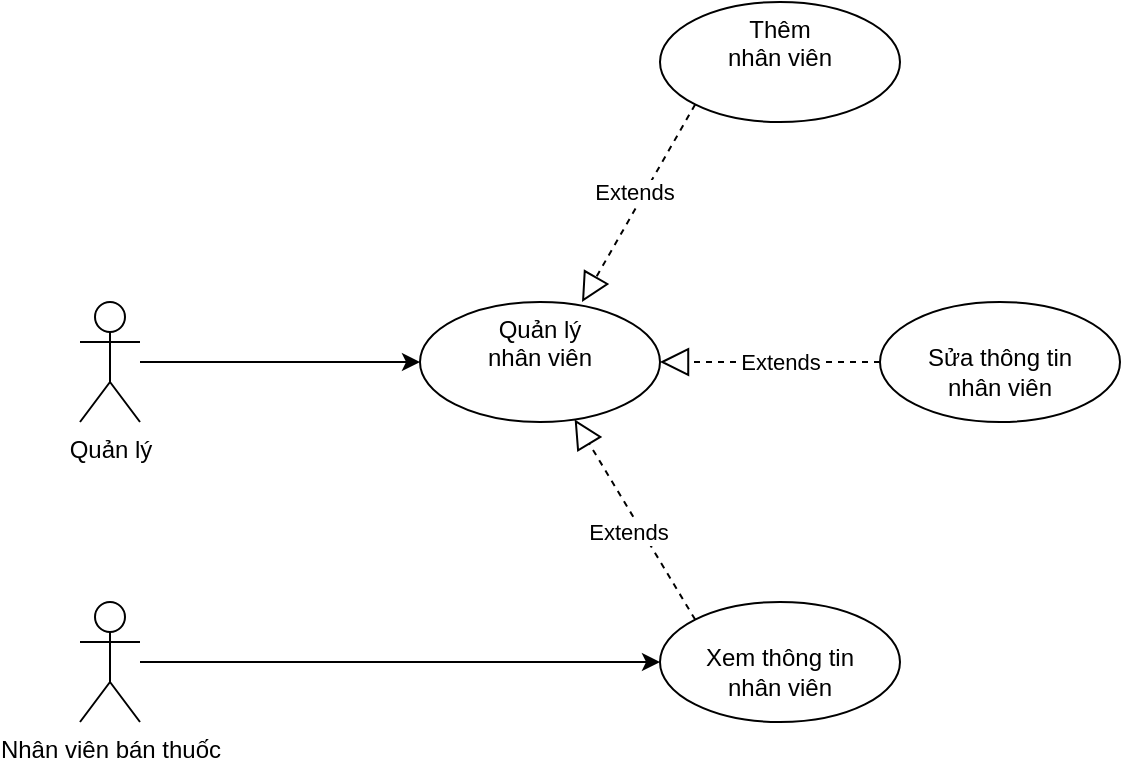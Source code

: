 <mxfile version="16.4.0" type="device"><diagram id="RJ-HAsPHlkFp2Yh89uA8" name="Page-1"><mxGraphModel dx="868" dy="561" grid="1" gridSize="10" guides="1" tooltips="1" connect="1" arrows="1" fold="1" page="1" pageScale="1" pageWidth="850" pageHeight="1100" math="0" shadow="0"><root><mxCell id="0"/><mxCell id="1" parent="0"/><mxCell id="Yx7TEGT9roY06X_NECH1-3" value="" style="edgeStyle=orthogonalEdgeStyle;rounded=0;orthogonalLoop=1;jettySize=auto;html=1;" parent="1" source="Yx7TEGT9roY06X_NECH1-1" target="Yx7TEGT9roY06X_NECH1-2" edge="1"><mxGeometry relative="1" as="geometry"/></mxCell><mxCell id="Yx7TEGT9roY06X_NECH1-1" value="Quản lý" style="shape=umlActor;verticalLabelPosition=bottom;verticalAlign=top;html=1;outlineConnect=0;" parent="1" vertex="1"><mxGeometry x="160" y="160" width="30" height="60" as="geometry"/></mxCell><mxCell id="Yx7TEGT9roY06X_NECH1-2" value="Quản lý&lt;br&gt;nhân viên" style="ellipse;whiteSpace=wrap;html=1;verticalAlign=top;" parent="1" vertex="1"><mxGeometry x="330" y="160" width="120" height="60" as="geometry"/></mxCell><mxCell id="Yx7TEGT9roY06X_NECH1-4" value="Thêm&lt;br&gt;nhân viên" style="ellipse;whiteSpace=wrap;html=1;verticalAlign=top;" parent="1" vertex="1"><mxGeometry x="450" y="10" width="120" height="60" as="geometry"/></mxCell><mxCell id="Yx7TEGT9roY06X_NECH1-6" value="&lt;br&gt;Sửa thông tin&lt;br&gt;nhân viên" style="ellipse;whiteSpace=wrap;html=1;verticalAlign=top;" parent="1" vertex="1"><mxGeometry x="560" y="160" width="120" height="60" as="geometry"/></mxCell><mxCell id="Yx7TEGT9roY06X_NECH1-7" value="&lt;br&gt;Xem thông tin&lt;br&gt;nhân viên" style="ellipse;whiteSpace=wrap;html=1;verticalAlign=top;" parent="1" vertex="1"><mxGeometry x="450" y="310" width="120" height="60" as="geometry"/></mxCell><mxCell id="Yx7TEGT9roY06X_NECH1-10" style="edgeStyle=orthogonalEdgeStyle;rounded=0;orthogonalLoop=1;jettySize=auto;html=1;" parent="1" source="Yx7TEGT9roY06X_NECH1-8" target="Yx7TEGT9roY06X_NECH1-7" edge="1"><mxGeometry relative="1" as="geometry"/></mxCell><mxCell id="Yx7TEGT9roY06X_NECH1-8" value="Nhân viên bán thuốc" style="shape=umlActor;verticalLabelPosition=bottom;verticalAlign=top;html=1;outlineConnect=0;" parent="1" vertex="1"><mxGeometry x="160" y="310" width="30" height="60" as="geometry"/></mxCell><mxCell id="Yx7TEGT9roY06X_NECH1-11" value="" style="endArrow=block;dashed=1;endFill=0;endSize=12;html=1;rounded=0;exitX=0;exitY=1;exitDx=0;exitDy=0;entryX=0.675;entryY=0;entryDx=0;entryDy=0;entryPerimeter=0;" parent="1" source="Yx7TEGT9roY06X_NECH1-4" target="Yx7TEGT9roY06X_NECH1-2" edge="1"><mxGeometry width="160" relative="1" as="geometry"><mxPoint x="340" y="290" as="sourcePoint"/><mxPoint x="500" y="290" as="targetPoint"/></mxGeometry></mxCell><mxCell id="Yx7TEGT9roY06X_NECH1-12" value="Extends" style="edgeLabel;html=1;align=center;verticalAlign=middle;resizable=0;points=[];" parent="Yx7TEGT9roY06X_NECH1-11" vertex="1" connectable="0"><mxGeometry x="0.279" relative="1" as="geometry"><mxPoint x="5" y="-20" as="offset"/></mxGeometry></mxCell><mxCell id="Yx7TEGT9roY06X_NECH1-13" value="" style="endArrow=block;dashed=1;endFill=0;endSize=12;html=1;rounded=0;exitX=0;exitY=0.5;exitDx=0;exitDy=0;entryX=1;entryY=0.5;entryDx=0;entryDy=0;" parent="1" source="Yx7TEGT9roY06X_NECH1-6" target="Yx7TEGT9roY06X_NECH1-2" edge="1"><mxGeometry width="160" relative="1" as="geometry"><mxPoint x="477.574" y="71.213" as="sourcePoint"/><mxPoint x="442.426" y="178.787" as="targetPoint"/></mxGeometry></mxCell><mxCell id="Yx7TEGT9roY06X_NECH1-14" value="Extends" style="edgeLabel;html=1;align=center;verticalAlign=middle;resizable=0;points=[];" parent="Yx7TEGT9roY06X_NECH1-13" vertex="1" connectable="0"><mxGeometry x="0.279" relative="1" as="geometry"><mxPoint x="20" as="offset"/></mxGeometry></mxCell><mxCell id="Yx7TEGT9roY06X_NECH1-15" value="" style="endArrow=block;dashed=1;endFill=0;endSize=12;html=1;rounded=0;exitX=0;exitY=0;exitDx=0;exitDy=0;" parent="1" source="Yx7TEGT9roY06X_NECH1-7" target="Yx7TEGT9roY06X_NECH1-2" edge="1"><mxGeometry width="160" relative="1" as="geometry"><mxPoint x="487.574" y="81.213" as="sourcePoint"/><mxPoint x="430" y="250" as="targetPoint"/></mxGeometry></mxCell><mxCell id="Yx7TEGT9roY06X_NECH1-16" value="Extends" style="edgeLabel;html=1;align=center;verticalAlign=middle;resizable=0;points=[];" parent="Yx7TEGT9roY06X_NECH1-15" vertex="1" connectable="0"><mxGeometry x="0.279" relative="1" as="geometry"><mxPoint x="5" y="20" as="offset"/></mxGeometry></mxCell></root></mxGraphModel></diagram></mxfile>